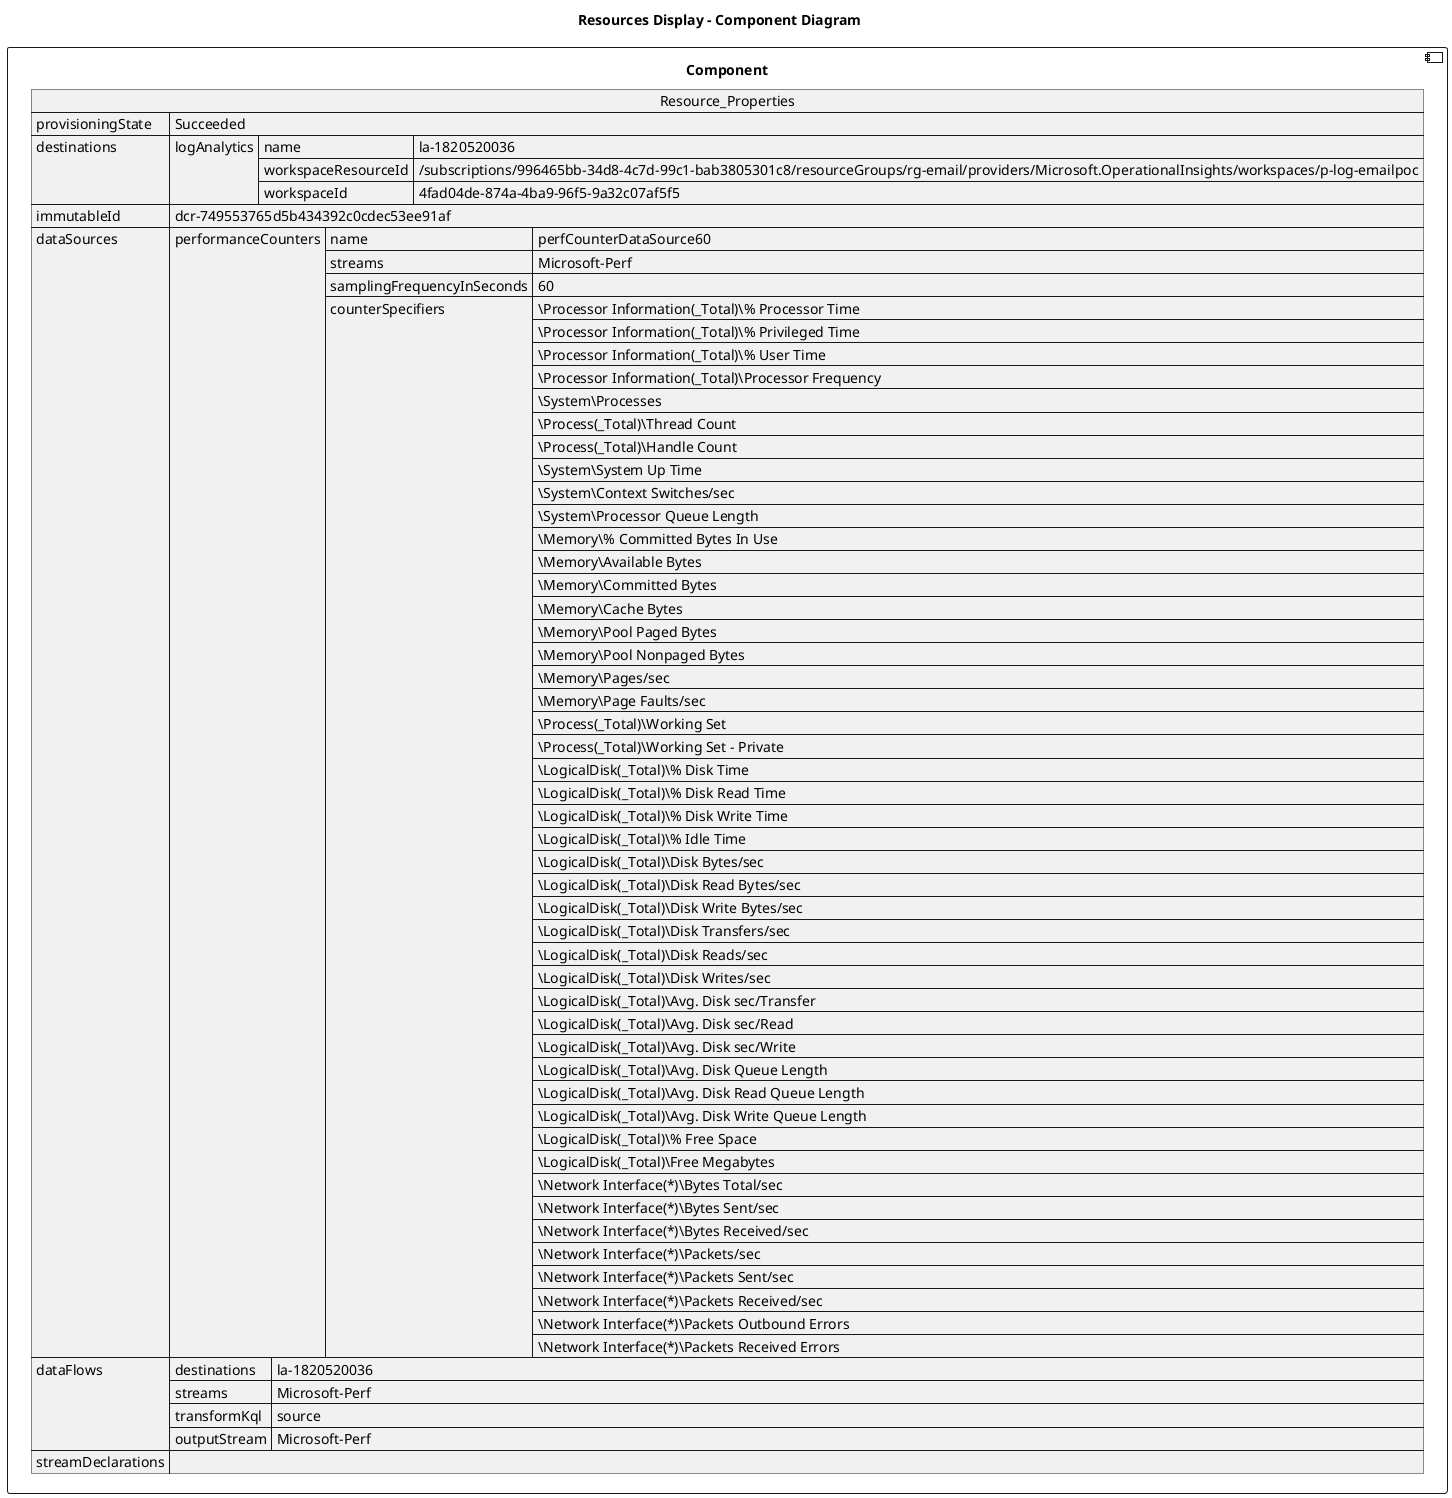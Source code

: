 @startuml

title Resources Display - Component Diagram

component Component {

json  Resource_Properties {
  "provisioningState": "Succeeded",
  "destinations": {
    "logAnalytics": [
      {
        "name": "la-1820520036",
        "workspaceResourceId": "/subscriptions/996465bb-34d8-4c7d-99c1-bab3805301c8/resourceGroups/rg-email/providers/Microsoft.OperationalInsights/workspaces/p-log-emailpoc",
        "workspaceId": "4fad04de-874a-4ba9-96f5-9a32c07af5f5"
      }
    ]
  },
  "immutableId": "dcr-749553765d5b434392c0cdec53ee91af",
  "dataSources": {
    "performanceCounters": [
      {
        "name": "perfCounterDataSource60",
        "streams": [
          "Microsoft-Perf"
        ],
        "samplingFrequencyInSeconds": 60,
        "counterSpecifiers": [
          "\\Processor Information(_Total)\\% Processor Time",
          "\\Processor Information(_Total)\\% Privileged Time",
          "\\Processor Information(_Total)\\% User Time",
          "\\Processor Information(_Total)\\Processor Frequency",
          "\\System\\Processes",
          "\\Process(_Total)\\Thread Count",
          "\\Process(_Total)\\Handle Count",
          "\\System\\System Up Time",
          "\\System\\Context Switches/sec",
          "\\System\\Processor Queue Length",
          "\\Memory\\% Committed Bytes In Use",
          "\\Memory\\Available Bytes",
          "\\Memory\\Committed Bytes",
          "\\Memory\\Cache Bytes",
          "\\Memory\\Pool Paged Bytes",
          "\\Memory\\Pool Nonpaged Bytes",
          "\\Memory\\Pages/sec",
          "\\Memory\\Page Faults/sec",
          "\\Process(_Total)\\Working Set",
          "\\Process(_Total)\\Working Set - Private",
          "\\LogicalDisk(_Total)\\% Disk Time",
          "\\LogicalDisk(_Total)\\% Disk Read Time",
          "\\LogicalDisk(_Total)\\% Disk Write Time",
          "\\LogicalDisk(_Total)\\% Idle Time",
          "\\LogicalDisk(_Total)\\Disk Bytes/sec",
          "\\LogicalDisk(_Total)\\Disk Read Bytes/sec",
          "\\LogicalDisk(_Total)\\Disk Write Bytes/sec",
          "\\LogicalDisk(_Total)\\Disk Transfers/sec",
          "\\LogicalDisk(_Total)\\Disk Reads/sec",
          "\\LogicalDisk(_Total)\\Disk Writes/sec",
          "\\LogicalDisk(_Total)\\Avg. Disk sec/Transfer",
          "\\LogicalDisk(_Total)\\Avg. Disk sec/Read",
          "\\LogicalDisk(_Total)\\Avg. Disk sec/Write",
          "\\LogicalDisk(_Total)\\Avg. Disk Queue Length",
          "\\LogicalDisk(_Total)\\Avg. Disk Read Queue Length",
          "\\LogicalDisk(_Total)\\Avg. Disk Write Queue Length",
          "\\LogicalDisk(_Total)\\% Free Space",
          "\\LogicalDisk(_Total)\\Free Megabytes",
          "\\Network Interface(*)\\Bytes Total/sec",
          "\\Network Interface(*)\\Bytes Sent/sec",
          "\\Network Interface(*)\\Bytes Received/sec",
          "\\Network Interface(*)\\Packets/sec",
          "\\Network Interface(*)\\Packets Sent/sec",
          "\\Network Interface(*)\\Packets Received/sec",
          "\\Network Interface(*)\\Packets Outbound Errors",
          "\\Network Interface(*)\\Packets Received Errors"
        ]
      }
    ]
  },
  "dataFlows": [
    {
      "destinations": [
        "la-1820520036"
      ],
      "streams": [
        "Microsoft-Perf"
      ],
      "transformKql": "source",
      "outputStream": "Microsoft-Perf"
    }
  ],
  "streamDeclarations": {}
}
}
@enduml
